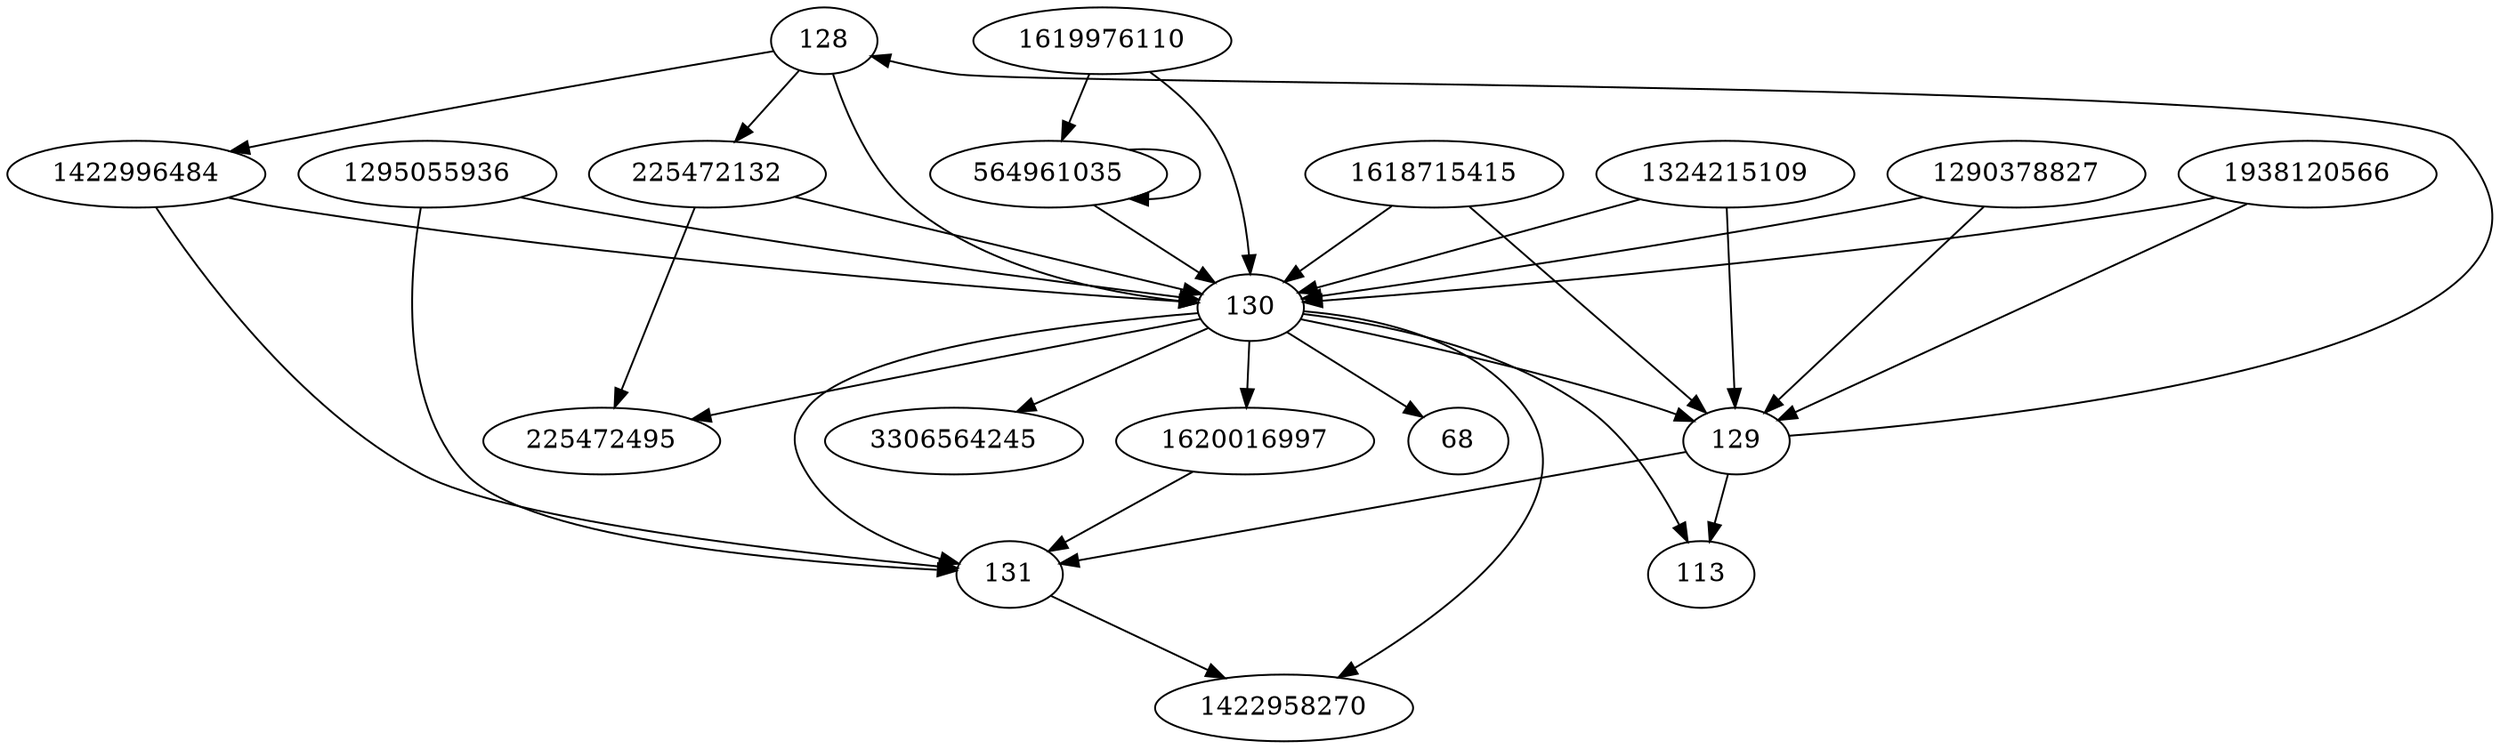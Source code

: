 digraph  {
128;
129;
1295055936;
131;
225472132;
1422996484;
1324215109;
1620016997;
68;
130;
1290378827;
564961035;
1619976110;
225472495;
113;
3306564245;
1938120566;
1618715415;
1422958270;
128 -> 130;
128 -> 1422996484;
128 -> 225472132;
129 -> 128;
129 -> 113;
129 -> 131;
1295055936 -> 130;
1295055936 -> 131;
131 -> 1422958270;
225472132 -> 225472495;
225472132 -> 130;
1422996484 -> 130;
1422996484 -> 131;
1324215109 -> 129;
1324215109 -> 130;
1620016997 -> 131;
130 -> 3306564245;
130 -> 1422958270;
130 -> 129;
130 -> 225472495;
130 -> 1620016997;
130 -> 113;
130 -> 131;
130 -> 68;
1290378827 -> 129;
1290378827 -> 130;
564961035 -> 564961035;
564961035 -> 130;
1619976110 -> 564961035;
1619976110 -> 130;
1938120566 -> 129;
1938120566 -> 130;
1618715415 -> 129;
1618715415 -> 130;
}
